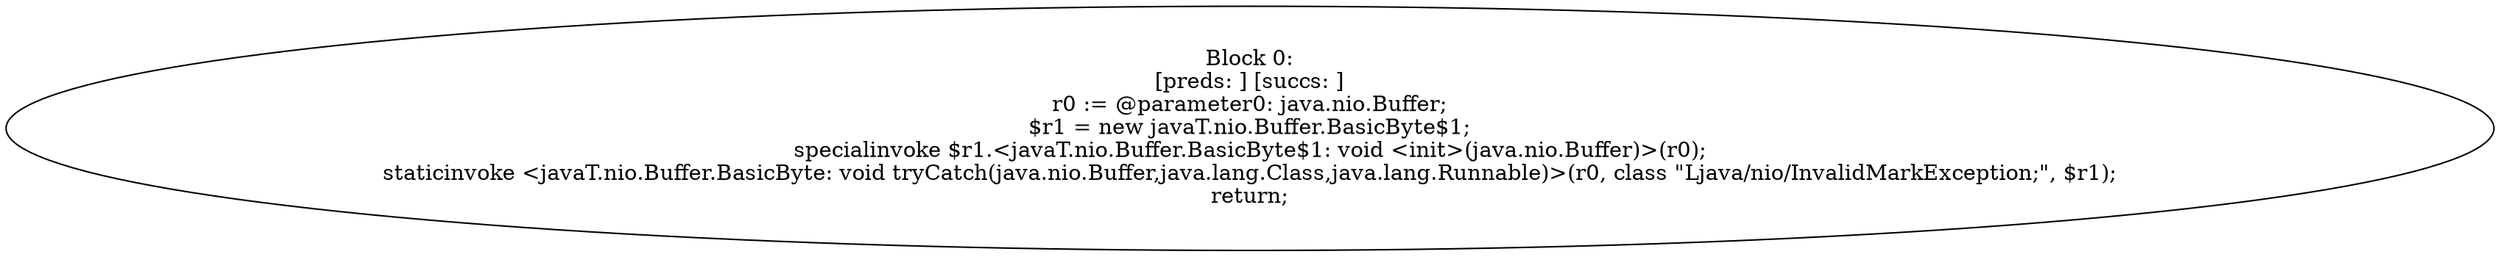 digraph "unitGraph" {
    "Block 0:
[preds: ] [succs: ]
r0 := @parameter0: java.nio.Buffer;
$r1 = new javaT.nio.Buffer.BasicByte$1;
specialinvoke $r1.<javaT.nio.Buffer.BasicByte$1: void <init>(java.nio.Buffer)>(r0);
staticinvoke <javaT.nio.Buffer.BasicByte: void tryCatch(java.nio.Buffer,java.lang.Class,java.lang.Runnable)>(r0, class \"Ljava/nio/InvalidMarkException;\", $r1);
return;
"
}
